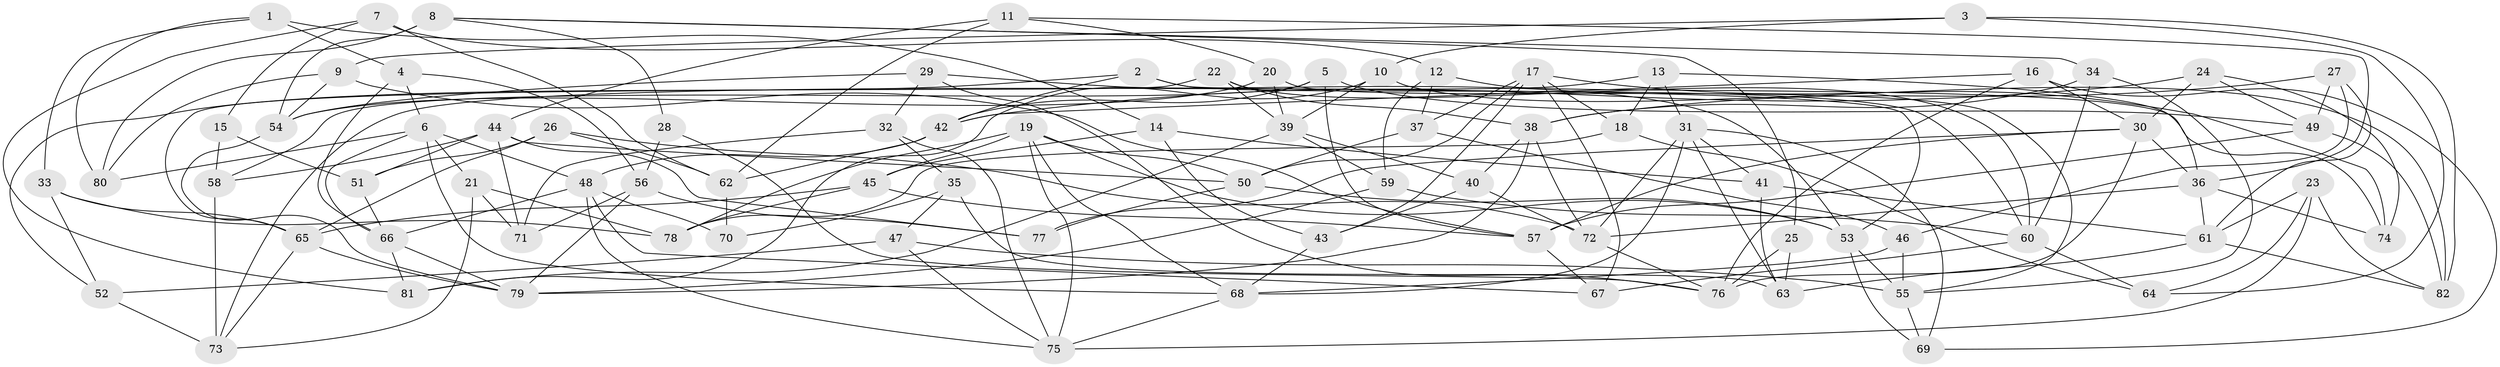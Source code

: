 // original degree distribution, {4: 1.0}
// Generated by graph-tools (version 1.1) at 2025/38/03/04/25 23:38:05]
// undirected, 82 vertices, 191 edges
graph export_dot {
  node [color=gray90,style=filled];
  1;
  2;
  3;
  4;
  5;
  6;
  7;
  8;
  9;
  10;
  11;
  12;
  13;
  14;
  15;
  16;
  17;
  18;
  19;
  20;
  21;
  22;
  23;
  24;
  25;
  26;
  27;
  28;
  29;
  30;
  31;
  32;
  33;
  34;
  35;
  36;
  37;
  38;
  39;
  40;
  41;
  42;
  43;
  44;
  45;
  46;
  47;
  48;
  49;
  50;
  51;
  52;
  53;
  54;
  55;
  56;
  57;
  58;
  59;
  60;
  61;
  62;
  63;
  64;
  65;
  66;
  67;
  68;
  69;
  70;
  71;
  72;
  73;
  74;
  75;
  76;
  77;
  78;
  79;
  80;
  81;
  82;
  1 -- 4 [weight=1.0];
  1 -- 14 [weight=1.0];
  1 -- 33 [weight=1.0];
  1 -- 80 [weight=1.0];
  2 -- 42 [weight=1.0];
  2 -- 52 [weight=1.0];
  2 -- 53 [weight=1.0];
  2 -- 60 [weight=1.0];
  3 -- 9 [weight=1.0];
  3 -- 10 [weight=1.0];
  3 -- 64 [weight=1.0];
  3 -- 82 [weight=1.0];
  4 -- 6 [weight=1.0];
  4 -- 56 [weight=1.0];
  4 -- 66 [weight=1.0];
  5 -- 42 [weight=1.0];
  5 -- 49 [weight=1.0];
  5 -- 57 [weight=1.0];
  5 -- 58 [weight=1.0];
  6 -- 21 [weight=1.0];
  6 -- 48 [weight=1.0];
  6 -- 66 [weight=1.0];
  6 -- 68 [weight=1.0];
  6 -- 80 [weight=1.0];
  7 -- 12 [weight=1.0];
  7 -- 15 [weight=1.0];
  7 -- 62 [weight=1.0];
  7 -- 81 [weight=1.0];
  8 -- 25 [weight=1.0];
  8 -- 28 [weight=1.0];
  8 -- 34 [weight=1.0];
  8 -- 54 [weight=2.0];
  8 -- 80 [weight=1.0];
  9 -- 54 [weight=1.0];
  9 -- 57 [weight=1.0];
  9 -- 80 [weight=1.0];
  10 -- 39 [weight=1.0];
  10 -- 81 [weight=1.0];
  10 -- 82 [weight=1.0];
  11 -- 20 [weight=1.0];
  11 -- 36 [weight=1.0];
  11 -- 44 [weight=1.0];
  11 -- 62 [weight=1.0];
  12 -- 37 [weight=1.0];
  12 -- 59 [weight=1.0];
  12 -- 74 [weight=1.0];
  13 -- 18 [weight=1.0];
  13 -- 31 [weight=1.0];
  13 -- 36 [weight=1.0];
  13 -- 73 [weight=1.0];
  14 -- 41 [weight=1.0];
  14 -- 43 [weight=1.0];
  14 -- 45 [weight=1.0];
  15 -- 51 [weight=1.0];
  15 -- 58 [weight=2.0];
  16 -- 30 [weight=1.0];
  16 -- 42 [weight=1.0];
  16 -- 69 [weight=1.0];
  16 -- 76 [weight=1.0];
  17 -- 18 [weight=1.0];
  17 -- 37 [weight=1.0];
  17 -- 43 [weight=1.0];
  17 -- 50 [weight=1.0];
  17 -- 67 [weight=1.0];
  17 -- 74 [weight=1.0];
  18 -- 64 [weight=1.0];
  18 -- 78 [weight=1.0];
  19 -- 45 [weight=1.0];
  19 -- 50 [weight=1.0];
  19 -- 53 [weight=1.0];
  19 -- 68 [weight=1.0];
  19 -- 75 [weight=1.0];
  19 -- 78 [weight=1.0];
  20 -- 39 [weight=1.0];
  20 -- 54 [weight=1.0];
  20 -- 55 [weight=1.0];
  21 -- 71 [weight=1.0];
  21 -- 73 [weight=1.0];
  21 -- 78 [weight=1.0];
  22 -- 38 [weight=1.0];
  22 -- 39 [weight=1.0];
  22 -- 60 [weight=1.0];
  22 -- 65 [weight=1.0];
  23 -- 61 [weight=1.0];
  23 -- 64 [weight=1.0];
  23 -- 75 [weight=1.0];
  23 -- 82 [weight=1.0];
  24 -- 30 [weight=1.0];
  24 -- 42 [weight=1.0];
  24 -- 49 [weight=1.0];
  24 -- 74 [weight=1.0];
  25 -- 63 [weight=2.0];
  25 -- 76 [weight=1.0];
  26 -- 51 [weight=1.0];
  26 -- 62 [weight=1.0];
  26 -- 65 [weight=1.0];
  26 -- 72 [weight=1.0];
  27 -- 38 [weight=1.0];
  27 -- 46 [weight=1.0];
  27 -- 49 [weight=1.0];
  27 -- 61 [weight=1.0];
  28 -- 56 [weight=2.0];
  28 -- 76 [weight=1.0];
  29 -- 32 [weight=1.0];
  29 -- 53 [weight=1.0];
  29 -- 54 [weight=1.0];
  29 -- 76 [weight=1.0];
  30 -- 36 [weight=1.0];
  30 -- 57 [weight=1.0];
  30 -- 76 [weight=1.0];
  30 -- 77 [weight=1.0];
  31 -- 41 [weight=1.0];
  31 -- 63 [weight=1.0];
  31 -- 68 [weight=1.0];
  31 -- 69 [weight=1.0];
  31 -- 72 [weight=1.0];
  32 -- 35 [weight=1.0];
  32 -- 71 [weight=1.0];
  32 -- 75 [weight=1.0];
  33 -- 52 [weight=1.0];
  33 -- 65 [weight=1.0];
  33 -- 78 [weight=1.0];
  34 -- 38 [weight=1.0];
  34 -- 55 [weight=1.0];
  34 -- 60 [weight=1.0];
  35 -- 47 [weight=1.0];
  35 -- 63 [weight=1.0];
  35 -- 70 [weight=1.0];
  36 -- 61 [weight=1.0];
  36 -- 72 [weight=1.0];
  36 -- 74 [weight=1.0];
  37 -- 46 [weight=1.0];
  37 -- 50 [weight=1.0];
  38 -- 40 [weight=1.0];
  38 -- 72 [weight=1.0];
  38 -- 79 [weight=1.0];
  39 -- 40 [weight=1.0];
  39 -- 59 [weight=1.0];
  39 -- 81 [weight=1.0];
  40 -- 43 [weight=1.0];
  40 -- 72 [weight=1.0];
  41 -- 61 [weight=1.0];
  41 -- 63 [weight=1.0];
  42 -- 48 [weight=1.0];
  42 -- 62 [weight=1.0];
  43 -- 68 [weight=1.0];
  44 -- 50 [weight=1.0];
  44 -- 51 [weight=1.0];
  44 -- 58 [weight=1.0];
  44 -- 71 [weight=1.0];
  44 -- 77 [weight=1.0];
  45 -- 57 [weight=1.0];
  45 -- 65 [weight=1.0];
  45 -- 78 [weight=2.0];
  46 -- 55 [weight=1.0];
  46 -- 68 [weight=1.0];
  47 -- 52 [weight=1.0];
  47 -- 55 [weight=1.0];
  47 -- 75 [weight=1.0];
  48 -- 66 [weight=1.0];
  48 -- 67 [weight=1.0];
  48 -- 70 [weight=1.0];
  48 -- 75 [weight=1.0];
  49 -- 57 [weight=1.0];
  49 -- 82 [weight=2.0];
  50 -- 53 [weight=1.0];
  50 -- 77 [weight=1.0];
  51 -- 66 [weight=1.0];
  52 -- 73 [weight=1.0];
  53 -- 55 [weight=1.0];
  53 -- 69 [weight=1.0];
  54 -- 79 [weight=1.0];
  55 -- 69 [weight=1.0];
  56 -- 71 [weight=1.0];
  56 -- 77 [weight=1.0];
  56 -- 79 [weight=1.0];
  57 -- 67 [weight=1.0];
  58 -- 73 [weight=2.0];
  59 -- 60 [weight=1.0];
  59 -- 79 [weight=1.0];
  60 -- 64 [weight=1.0];
  60 -- 67 [weight=1.0];
  61 -- 63 [weight=1.0];
  61 -- 82 [weight=1.0];
  62 -- 70 [weight=2.0];
  65 -- 73 [weight=1.0];
  65 -- 79 [weight=1.0];
  66 -- 79 [weight=1.0];
  66 -- 81 [weight=1.0];
  68 -- 75 [weight=1.0];
  72 -- 76 [weight=1.0];
}

